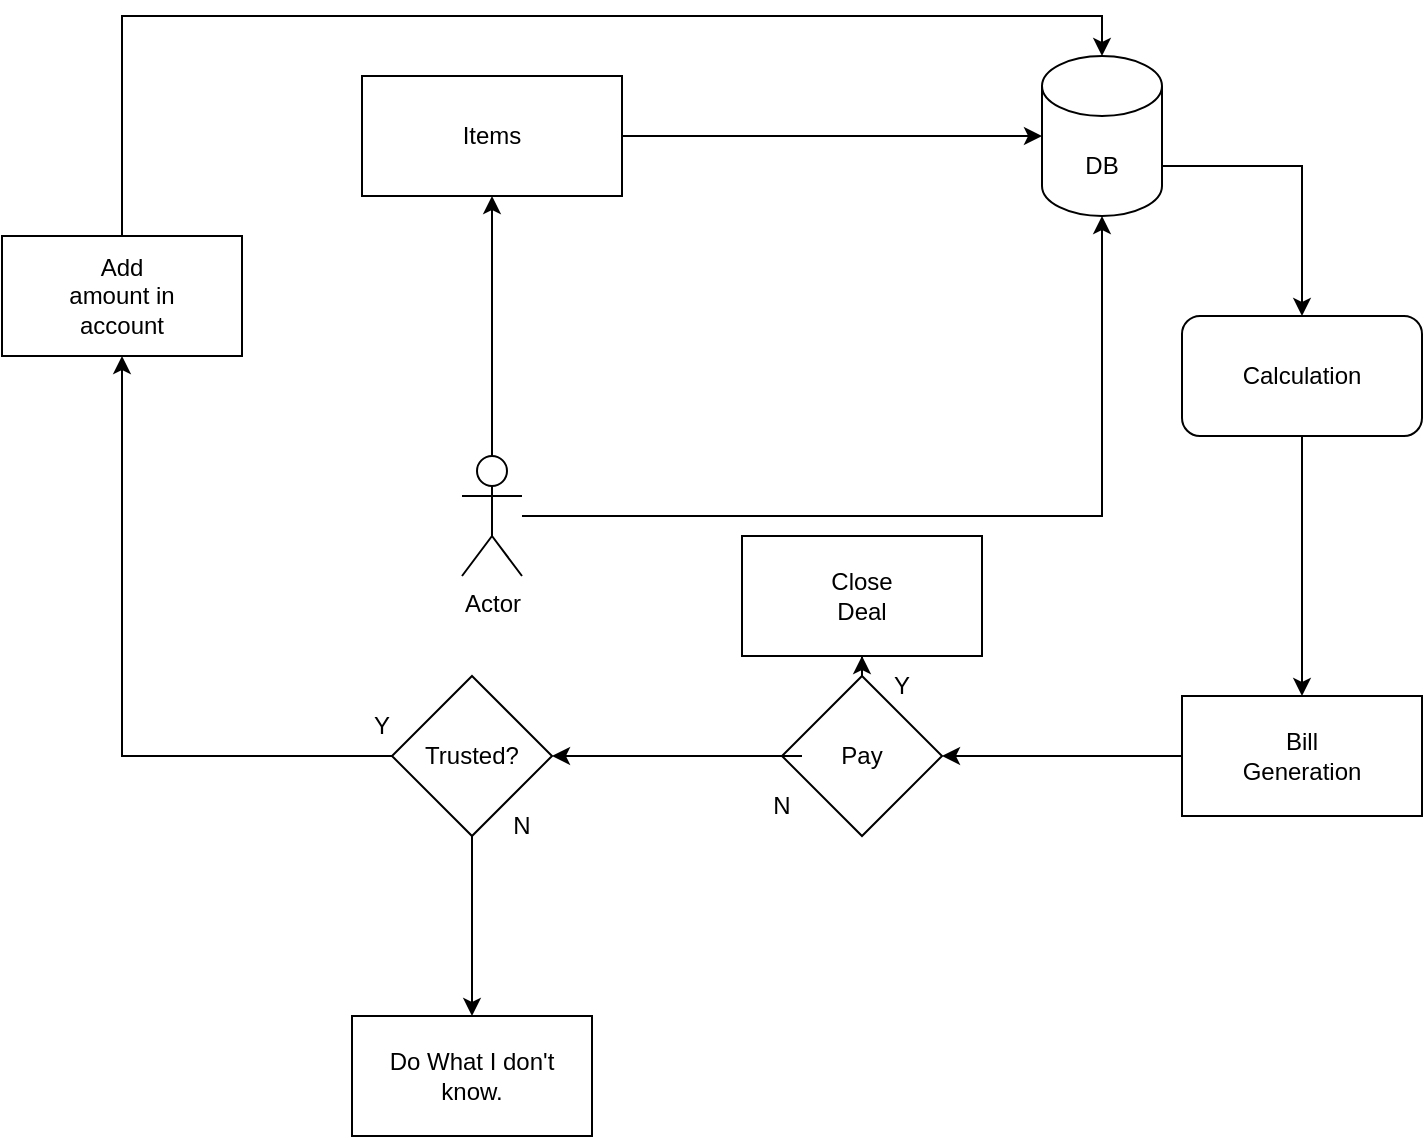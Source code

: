 <mxfile version="21.2.9" type="github">
  <diagram name="Page-1" id="0OjUoEbymyfLWGog26d8">
    <mxGraphModel dx="1900" dy="623" grid="1" gridSize="10" guides="1" tooltips="1" connect="1" arrows="1" fold="1" page="1" pageScale="1" pageWidth="850" pageHeight="1100" math="0" shadow="0">
      <root>
        <mxCell id="0" />
        <mxCell id="1" parent="0" />
        <mxCell id="W0V6o4OkKNlifZUOKpuM-3" style="edgeStyle=orthogonalEdgeStyle;rounded=0;orthogonalLoop=1;jettySize=auto;html=1;entryX=0;entryY=0.5;entryDx=0;entryDy=0;entryPerimeter=0;" edge="1" parent="1" source="W0V6o4OkKNlifZUOKpuM-1" target="W0V6o4OkKNlifZUOKpuM-2">
          <mxGeometry relative="1" as="geometry" />
        </mxCell>
        <mxCell id="W0V6o4OkKNlifZUOKpuM-1" value="" style="rounded=0;whiteSpace=wrap;html=1;" vertex="1" parent="1">
          <mxGeometry x="110" y="170" width="130" height="60" as="geometry" />
        </mxCell>
        <mxCell id="W0V6o4OkKNlifZUOKpuM-2" value="" style="shape=cylinder3;whiteSpace=wrap;html=1;boundedLbl=1;backgroundOutline=1;size=15;" vertex="1" parent="1">
          <mxGeometry x="450" y="160" width="60" height="80" as="geometry" />
        </mxCell>
        <mxCell id="W0V6o4OkKNlifZUOKpuM-5" value="Items" style="text;html=1;strokeColor=none;fillColor=none;align=center;verticalAlign=middle;whiteSpace=wrap;rounded=0;" vertex="1" parent="1">
          <mxGeometry x="145" y="185" width="60" height="30" as="geometry" />
        </mxCell>
        <mxCell id="W0V6o4OkKNlifZUOKpuM-12" style="edgeStyle=orthogonalEdgeStyle;rounded=0;orthogonalLoop=1;jettySize=auto;html=1;entryX=0.5;entryY=0;entryDx=0;entryDy=0;" edge="1" parent="1" source="W0V6o4OkKNlifZUOKpuM-6" target="W0V6o4OkKNlifZUOKpuM-10">
          <mxGeometry relative="1" as="geometry" />
        </mxCell>
        <mxCell id="W0V6o4OkKNlifZUOKpuM-6" value="DB" style="text;html=1;strokeColor=none;fillColor=none;align=center;verticalAlign=middle;whiteSpace=wrap;rounded=0;" vertex="1" parent="1">
          <mxGeometry x="450" y="200" width="60" height="30" as="geometry" />
        </mxCell>
        <mxCell id="W0V6o4OkKNlifZUOKpuM-8" style="edgeStyle=orthogonalEdgeStyle;rounded=0;orthogonalLoop=1;jettySize=auto;html=1;entryX=0.5;entryY=1;entryDx=0;entryDy=0;" edge="1" parent="1" source="W0V6o4OkKNlifZUOKpuM-7" target="W0V6o4OkKNlifZUOKpuM-1">
          <mxGeometry relative="1" as="geometry" />
        </mxCell>
        <mxCell id="W0V6o4OkKNlifZUOKpuM-9" style="edgeStyle=orthogonalEdgeStyle;rounded=0;orthogonalLoop=1;jettySize=auto;html=1;entryX=0.5;entryY=1;entryDx=0;entryDy=0;entryPerimeter=0;" edge="1" parent="1" source="W0V6o4OkKNlifZUOKpuM-7" target="W0V6o4OkKNlifZUOKpuM-2">
          <mxGeometry relative="1" as="geometry" />
        </mxCell>
        <mxCell id="W0V6o4OkKNlifZUOKpuM-7" value="Actor" style="shape=umlActor;verticalLabelPosition=bottom;verticalAlign=top;html=1;outlineConnect=0;" vertex="1" parent="1">
          <mxGeometry x="160" y="360" width="30" height="60" as="geometry" />
        </mxCell>
        <mxCell id="W0V6o4OkKNlifZUOKpuM-15" style="edgeStyle=orthogonalEdgeStyle;rounded=0;orthogonalLoop=1;jettySize=auto;html=1;entryX=0.5;entryY=0;entryDx=0;entryDy=0;" edge="1" parent="1" source="W0V6o4OkKNlifZUOKpuM-10" target="W0V6o4OkKNlifZUOKpuM-13">
          <mxGeometry relative="1" as="geometry" />
        </mxCell>
        <mxCell id="W0V6o4OkKNlifZUOKpuM-10" value="" style="rounded=1;whiteSpace=wrap;html=1;" vertex="1" parent="1">
          <mxGeometry x="520" y="290" width="120" height="60" as="geometry" />
        </mxCell>
        <mxCell id="W0V6o4OkKNlifZUOKpuM-11" value="Calculation" style="text;html=1;strokeColor=none;fillColor=none;align=center;verticalAlign=middle;whiteSpace=wrap;rounded=0;" vertex="1" parent="1">
          <mxGeometry x="550" y="305" width="60" height="30" as="geometry" />
        </mxCell>
        <mxCell id="W0V6o4OkKNlifZUOKpuM-18" style="edgeStyle=orthogonalEdgeStyle;rounded=0;orthogonalLoop=1;jettySize=auto;html=1;entryX=1;entryY=0.5;entryDx=0;entryDy=0;" edge="1" parent="1" source="W0V6o4OkKNlifZUOKpuM-13" target="W0V6o4OkKNlifZUOKpuM-16">
          <mxGeometry relative="1" as="geometry" />
        </mxCell>
        <mxCell id="W0V6o4OkKNlifZUOKpuM-13" value="" style="rounded=0;whiteSpace=wrap;html=1;" vertex="1" parent="1">
          <mxGeometry x="520" y="480" width="120" height="60" as="geometry" />
        </mxCell>
        <mxCell id="W0V6o4OkKNlifZUOKpuM-14" value="Bill Generation" style="text;html=1;strokeColor=none;fillColor=none;align=center;verticalAlign=middle;whiteSpace=wrap;rounded=0;" vertex="1" parent="1">
          <mxGeometry x="550" y="495" width="60" height="30" as="geometry" />
        </mxCell>
        <mxCell id="W0V6o4OkKNlifZUOKpuM-24" style="edgeStyle=orthogonalEdgeStyle;rounded=0;orthogonalLoop=1;jettySize=auto;html=1;entryX=0.5;entryY=1;entryDx=0;entryDy=0;" edge="1" parent="1" source="W0V6o4OkKNlifZUOKpuM-16" target="W0V6o4OkKNlifZUOKpuM-21">
          <mxGeometry relative="1" as="geometry" />
        </mxCell>
        <mxCell id="W0V6o4OkKNlifZUOKpuM-16" value="" style="rhombus;whiteSpace=wrap;html=1;" vertex="1" parent="1">
          <mxGeometry x="320" y="470" width="80" height="80" as="geometry" />
        </mxCell>
        <mxCell id="W0V6o4OkKNlifZUOKpuM-28" style="edgeStyle=orthogonalEdgeStyle;rounded=0;orthogonalLoop=1;jettySize=auto;html=1;entryX=1;entryY=0.5;entryDx=0;entryDy=0;" edge="1" parent="1" source="W0V6o4OkKNlifZUOKpuM-17" target="W0V6o4OkKNlifZUOKpuM-27">
          <mxGeometry relative="1" as="geometry" />
        </mxCell>
        <mxCell id="W0V6o4OkKNlifZUOKpuM-17" value="Pay" style="text;html=1;strokeColor=none;fillColor=none;align=center;verticalAlign=middle;whiteSpace=wrap;rounded=0;" vertex="1" parent="1">
          <mxGeometry x="330" y="495" width="60" height="30" as="geometry" />
        </mxCell>
        <mxCell id="W0V6o4OkKNlifZUOKpuM-19" value="Y" style="text;html=1;strokeColor=none;fillColor=none;align=center;verticalAlign=middle;whiteSpace=wrap;rounded=0;" vertex="1" parent="1">
          <mxGeometry x="350" y="460" width="60" height="30" as="geometry" />
        </mxCell>
        <mxCell id="W0V6o4OkKNlifZUOKpuM-20" value="N" style="text;html=1;strokeColor=none;fillColor=none;align=center;verticalAlign=middle;whiteSpace=wrap;rounded=0;" vertex="1" parent="1">
          <mxGeometry x="290" y="520" width="60" height="30" as="geometry" />
        </mxCell>
        <mxCell id="W0V6o4OkKNlifZUOKpuM-21" value="" style="rounded=0;whiteSpace=wrap;html=1;" vertex="1" parent="1">
          <mxGeometry x="300" y="400" width="120" height="60" as="geometry" />
        </mxCell>
        <mxCell id="W0V6o4OkKNlifZUOKpuM-22" value="Close Deal" style="text;html=1;strokeColor=none;fillColor=none;align=center;verticalAlign=middle;whiteSpace=wrap;rounded=0;" vertex="1" parent="1">
          <mxGeometry x="330" y="415" width="60" height="30" as="geometry" />
        </mxCell>
        <mxCell id="W0V6o4OkKNlifZUOKpuM-33" style="edgeStyle=orthogonalEdgeStyle;rounded=0;orthogonalLoop=1;jettySize=auto;html=1;entryX=0.5;entryY=0;entryDx=0;entryDy=0;entryPerimeter=0;" edge="1" parent="1" source="W0V6o4OkKNlifZUOKpuM-25" target="W0V6o4OkKNlifZUOKpuM-2">
          <mxGeometry relative="1" as="geometry">
            <Array as="points">
              <mxPoint x="-10" y="140" />
              <mxPoint x="480" y="140" />
            </Array>
          </mxGeometry>
        </mxCell>
        <mxCell id="W0V6o4OkKNlifZUOKpuM-25" value="" style="rounded=0;whiteSpace=wrap;html=1;" vertex="1" parent="1">
          <mxGeometry x="-70" y="250" width="120" height="60" as="geometry" />
        </mxCell>
        <mxCell id="W0V6o4OkKNlifZUOKpuM-26" value="Add amount in account" style="text;html=1;strokeColor=none;fillColor=none;align=center;verticalAlign=middle;whiteSpace=wrap;rounded=0;" vertex="1" parent="1">
          <mxGeometry x="-40" y="265" width="60" height="30" as="geometry" />
        </mxCell>
        <mxCell id="W0V6o4OkKNlifZUOKpuM-31" style="edgeStyle=orthogonalEdgeStyle;rounded=0;orthogonalLoop=1;jettySize=auto;html=1;entryX=0.5;entryY=1;entryDx=0;entryDy=0;" edge="1" parent="1" source="W0V6o4OkKNlifZUOKpuM-27" target="W0V6o4OkKNlifZUOKpuM-25">
          <mxGeometry relative="1" as="geometry" />
        </mxCell>
        <mxCell id="W0V6o4OkKNlifZUOKpuM-36" style="edgeStyle=orthogonalEdgeStyle;rounded=0;orthogonalLoop=1;jettySize=auto;html=1;entryX=0.5;entryY=0;entryDx=0;entryDy=0;" edge="1" parent="1" source="W0V6o4OkKNlifZUOKpuM-27" target="W0V6o4OkKNlifZUOKpuM-35">
          <mxGeometry relative="1" as="geometry" />
        </mxCell>
        <mxCell id="W0V6o4OkKNlifZUOKpuM-27" value="" style="rhombus;whiteSpace=wrap;html=1;" vertex="1" parent="1">
          <mxGeometry x="125" y="470" width="80" height="80" as="geometry" />
        </mxCell>
        <mxCell id="W0V6o4OkKNlifZUOKpuM-29" value="Trusted?" style="text;html=1;strokeColor=none;fillColor=none;align=center;verticalAlign=middle;whiteSpace=wrap;rounded=0;" vertex="1" parent="1">
          <mxGeometry x="135" y="495" width="60" height="30" as="geometry" />
        </mxCell>
        <mxCell id="W0V6o4OkKNlifZUOKpuM-30" value="Y" style="text;html=1;strokeColor=none;fillColor=none;align=center;verticalAlign=middle;whiteSpace=wrap;rounded=0;" vertex="1" parent="1">
          <mxGeometry x="90" y="480" width="60" height="30" as="geometry" />
        </mxCell>
        <mxCell id="W0V6o4OkKNlifZUOKpuM-34" value="N" style="text;html=1;strokeColor=none;fillColor=none;align=center;verticalAlign=middle;whiteSpace=wrap;rounded=0;" vertex="1" parent="1">
          <mxGeometry x="160" y="530" width="60" height="30" as="geometry" />
        </mxCell>
        <mxCell id="W0V6o4OkKNlifZUOKpuM-35" value="" style="rounded=0;whiteSpace=wrap;html=1;" vertex="1" parent="1">
          <mxGeometry x="105" y="640" width="120" height="60" as="geometry" />
        </mxCell>
        <mxCell id="W0V6o4OkKNlifZUOKpuM-37" value="Do What I don&#39;t know." style="text;html=1;strokeColor=none;fillColor=none;align=center;verticalAlign=middle;whiteSpace=wrap;rounded=0;" vertex="1" parent="1">
          <mxGeometry x="115" y="655" width="100" height="30" as="geometry" />
        </mxCell>
      </root>
    </mxGraphModel>
  </diagram>
</mxfile>
